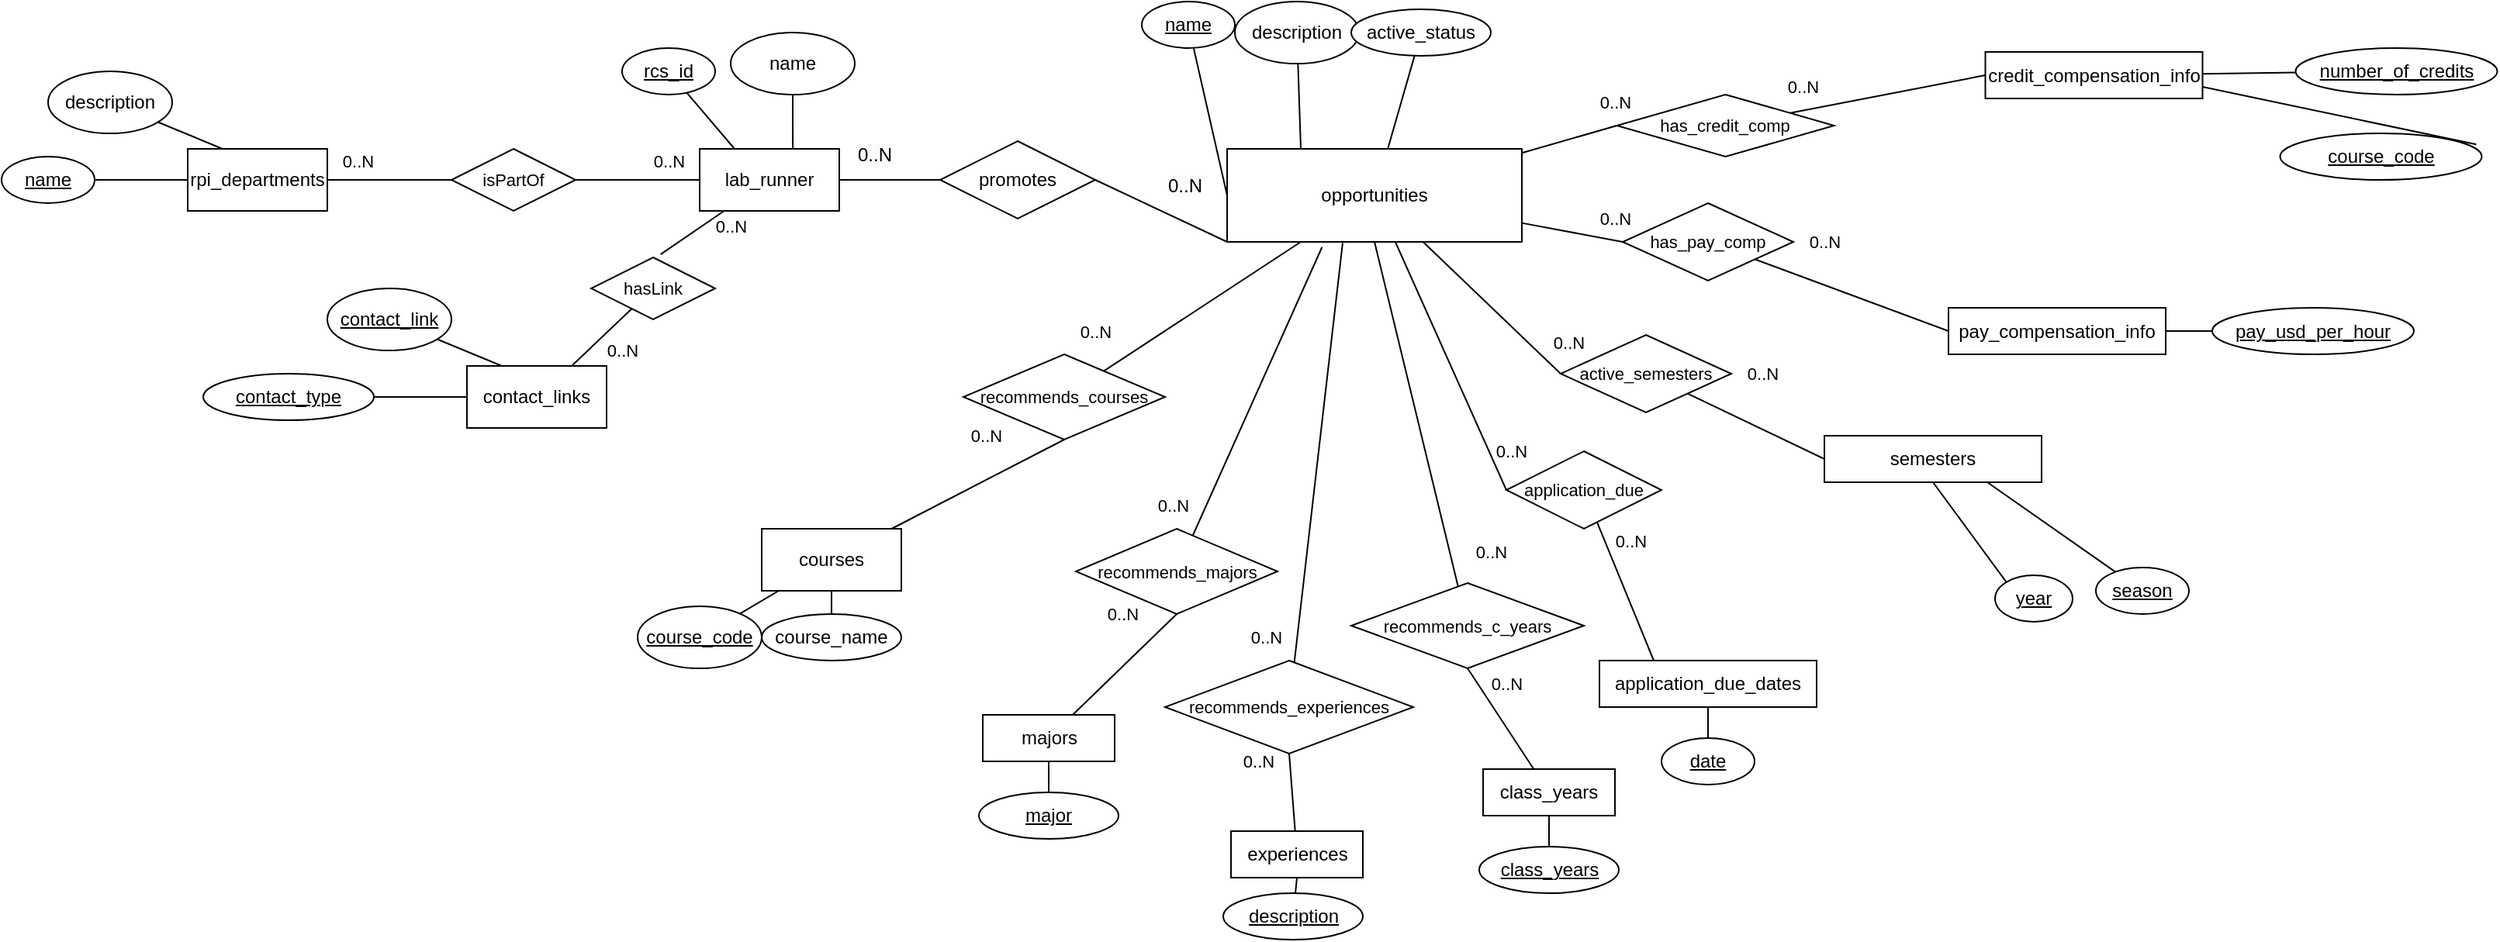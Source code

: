 <mxfile version="22.0.0" type="device">
  <diagram name="Page-1" id="n24HdKT9l4Ujf7CyrbVR">
    <mxGraphModel dx="2730" dy="771" grid="1" gridSize="10" guides="1" tooltips="1" connect="1" arrows="1" fold="1" page="1" pageScale="1" pageWidth="850" pageHeight="1100" math="0" shadow="0">
      <root>
        <mxCell id="0" />
        <mxCell id="1" parent="0" />
        <mxCell id="9Bz6uLzKAc4YuErI7Sx_-42" style="edgeStyle=none;shape=connector;rounded=0;orthogonalLoop=1;jettySize=auto;html=1;entryX=0;entryY=0.5;entryDx=0;entryDy=0;labelBackgroundColor=default;strokeColor=default;align=center;verticalAlign=middle;fontFamily=Helvetica;fontSize=11;fontColor=default;endArrow=none;endFill=0;" edge="1" parent="1" source="PWPaU8b2PSkyWPBf4VYL-1" target="9Bz6uLzKAc4YuErI7Sx_-41">
          <mxGeometry relative="1" as="geometry" />
        </mxCell>
        <mxCell id="9Bz6uLzKAc4YuErI7Sx_-44" style="edgeStyle=none;shape=connector;rounded=0;orthogonalLoop=1;jettySize=auto;html=1;labelBackgroundColor=default;strokeColor=default;align=center;verticalAlign=middle;fontFamily=Helvetica;fontSize=11;fontColor=default;endArrow=none;endFill=0;entryX=0;entryY=0.5;entryDx=0;entryDy=0;" edge="1" parent="1" source="PWPaU8b2PSkyWPBf4VYL-1" target="9Bz6uLzKAc4YuErI7Sx_-45">
          <mxGeometry relative="1" as="geometry">
            <mxPoint x="810" y="190" as="targetPoint" />
          </mxGeometry>
        </mxCell>
        <mxCell id="9Bz6uLzKAc4YuErI7Sx_-50" style="edgeStyle=none;shape=connector;rounded=0;orthogonalLoop=1;jettySize=auto;html=1;entryX=0;entryY=0.5;entryDx=0;entryDy=0;labelBackgroundColor=default;strokeColor=default;align=center;verticalAlign=middle;fontFamily=Helvetica;fontSize=11;fontColor=default;endArrow=none;endFill=0;" edge="1" parent="1" source="PWPaU8b2PSkyWPBf4VYL-1" target="9Bz6uLzKAc4YuErI7Sx_-47">
          <mxGeometry relative="1" as="geometry" />
        </mxCell>
        <mxCell id="9Bz6uLzKAc4YuErI7Sx_-52" style="edgeStyle=none;shape=connector;rounded=0;orthogonalLoop=1;jettySize=auto;html=1;entryX=0;entryY=0.5;entryDx=0;entryDy=0;labelBackgroundColor=default;strokeColor=default;align=center;verticalAlign=middle;fontFamily=Helvetica;fontSize=11;fontColor=default;endArrow=none;endFill=0;" edge="1" parent="1" source="PWPaU8b2PSkyWPBf4VYL-1" target="9Bz6uLzKAc4YuErI7Sx_-48">
          <mxGeometry relative="1" as="geometry" />
        </mxCell>
        <mxCell id="PWPaU8b2PSkyWPBf4VYL-1" value="opportunities" style="rounded=0;whiteSpace=wrap;html=1;" parent="1" vertex="1">
          <mxGeometry x="510" y="120" width="190" height="60" as="geometry" />
        </mxCell>
        <mxCell id="PWPaU8b2PSkyWPBf4VYL-3" style="rounded=0;orthogonalLoop=1;jettySize=auto;html=1;entryX=0;entryY=0.5;entryDx=0;entryDy=0;endArrow=none;endFill=0;" parent="1" source="PWPaU8b2PSkyWPBf4VYL-2" target="PWPaU8b2PSkyWPBf4VYL-1" edge="1">
          <mxGeometry relative="1" as="geometry" />
        </mxCell>
        <mxCell id="PWPaU8b2PSkyWPBf4VYL-2" value="&lt;u&gt;name&lt;/u&gt;" style="ellipse;whiteSpace=wrap;html=1;" parent="1" vertex="1">
          <mxGeometry x="455" y="25" width="60" height="30" as="geometry" />
        </mxCell>
        <mxCell id="PWPaU8b2PSkyWPBf4VYL-5" style="rounded=0;orthogonalLoop=1;jettySize=auto;html=1;entryX=0.25;entryY=0;entryDx=0;entryDy=0;endArrow=none;endFill=0;" parent="1" source="PWPaU8b2PSkyWPBf4VYL-4" target="PWPaU8b2PSkyWPBf4VYL-1" edge="1">
          <mxGeometry relative="1" as="geometry" />
        </mxCell>
        <mxCell id="PWPaU8b2PSkyWPBf4VYL-4" value="description" style="ellipse;whiteSpace=wrap;html=1;" parent="1" vertex="1">
          <mxGeometry x="515" y="25" width="80" height="40" as="geometry" />
        </mxCell>
        <mxCell id="PWPaU8b2PSkyWPBf4VYL-7" value="" style="rounded=0;orthogonalLoop=1;jettySize=auto;html=1;endArrow=none;endFill=0;" parent="1" source="PWPaU8b2PSkyWPBf4VYL-6" target="PWPaU8b2PSkyWPBf4VYL-1" edge="1">
          <mxGeometry relative="1" as="geometry" />
        </mxCell>
        <mxCell id="PWPaU8b2PSkyWPBf4VYL-6" value="active_status" style="ellipse;whiteSpace=wrap;html=1;" parent="1" vertex="1">
          <mxGeometry x="590" y="30" width="90" height="30" as="geometry" />
        </mxCell>
        <mxCell id="PWPaU8b2PSkyWPBf4VYL-9" value="rpi_departments" style="rounded=0;whiteSpace=wrap;html=1;" parent="1" vertex="1">
          <mxGeometry x="-160" y="120" width="90" height="40" as="geometry" />
        </mxCell>
        <mxCell id="PWPaU8b2PSkyWPBf4VYL-10" style="rounded=0;orthogonalLoop=1;jettySize=auto;html=1;entryX=0;entryY=0.5;entryDx=0;entryDy=0;endArrow=none;endFill=0;" parent="1" source="PWPaU8b2PSkyWPBf4VYL-11" target="PWPaU8b2PSkyWPBf4VYL-9" edge="1">
          <mxGeometry relative="1" as="geometry" />
        </mxCell>
        <mxCell id="PWPaU8b2PSkyWPBf4VYL-11" value="&lt;u&gt;name&lt;/u&gt;" style="ellipse;whiteSpace=wrap;html=1;" parent="1" vertex="1">
          <mxGeometry x="-280" y="125" width="60" height="30" as="geometry" />
        </mxCell>
        <mxCell id="PWPaU8b2PSkyWPBf4VYL-12" style="rounded=0;orthogonalLoop=1;jettySize=auto;html=1;entryX=0.25;entryY=0;entryDx=0;entryDy=0;endArrow=none;endFill=0;" parent="1" source="PWPaU8b2PSkyWPBf4VYL-13" target="PWPaU8b2PSkyWPBf4VYL-9" edge="1">
          <mxGeometry relative="1" as="geometry" />
        </mxCell>
        <mxCell id="PWPaU8b2PSkyWPBf4VYL-13" value="description" style="ellipse;whiteSpace=wrap;html=1;" parent="1" vertex="1">
          <mxGeometry x="-250" y="70" width="80" height="40" as="geometry" />
        </mxCell>
        <mxCell id="PWPaU8b2PSkyWPBf4VYL-16" value="lab_runner" style="rounded=0;whiteSpace=wrap;html=1;" parent="1" vertex="1">
          <mxGeometry x="170" y="120" width="90" height="40" as="geometry" />
        </mxCell>
        <mxCell id="PWPaU8b2PSkyWPBf4VYL-17" style="rounded=0;orthogonalLoop=1;jettySize=auto;html=1;entryX=0.25;entryY=0;entryDx=0;entryDy=0;endArrow=none;endFill=0;" parent="1" source="PWPaU8b2PSkyWPBf4VYL-18" target="PWPaU8b2PSkyWPBf4VYL-16" edge="1">
          <mxGeometry relative="1" as="geometry" />
        </mxCell>
        <mxCell id="PWPaU8b2PSkyWPBf4VYL-18" value="&lt;u&gt;rcs_id&lt;/u&gt;" style="ellipse;whiteSpace=wrap;html=1;" parent="1" vertex="1">
          <mxGeometry x="120" y="55" width="60" height="30" as="geometry" />
        </mxCell>
        <mxCell id="PWPaU8b2PSkyWPBf4VYL-19" style="rounded=0;orthogonalLoop=1;jettySize=auto;html=1;entryX=0.667;entryY=0;entryDx=0;entryDy=0;endArrow=none;endFill=0;entryPerimeter=0;" parent="1" source="PWPaU8b2PSkyWPBf4VYL-20" target="PWPaU8b2PSkyWPBf4VYL-16" edge="1">
          <mxGeometry relative="1" as="geometry" />
        </mxCell>
        <mxCell id="PWPaU8b2PSkyWPBf4VYL-20" value="name" style="ellipse;whiteSpace=wrap;html=1;" parent="1" vertex="1">
          <mxGeometry x="190" y="45" width="80" height="40" as="geometry" />
        </mxCell>
        <mxCell id="PWPaU8b2PSkyWPBf4VYL-21" value="contact_links" style="rounded=0;whiteSpace=wrap;html=1;" parent="1" vertex="1">
          <mxGeometry x="20" y="260" width="90" height="40" as="geometry" />
        </mxCell>
        <mxCell id="PWPaU8b2PSkyWPBf4VYL-22" style="rounded=0;orthogonalLoop=1;jettySize=auto;html=1;entryX=0;entryY=0.5;entryDx=0;entryDy=0;endArrow=none;endFill=0;" parent="1" source="PWPaU8b2PSkyWPBf4VYL-23" target="PWPaU8b2PSkyWPBf4VYL-21" edge="1">
          <mxGeometry relative="1" as="geometry" />
        </mxCell>
        <mxCell id="PWPaU8b2PSkyWPBf4VYL-23" value="&lt;u&gt;contact_type&lt;/u&gt;" style="ellipse;whiteSpace=wrap;html=1;" parent="1" vertex="1">
          <mxGeometry x="-150" y="265" width="110" height="30" as="geometry" />
        </mxCell>
        <mxCell id="PWPaU8b2PSkyWPBf4VYL-24" style="rounded=0;orthogonalLoop=1;jettySize=auto;html=1;entryX=0.25;entryY=0;entryDx=0;entryDy=0;endArrow=none;endFill=0;" parent="1" source="PWPaU8b2PSkyWPBf4VYL-25" target="PWPaU8b2PSkyWPBf4VYL-21" edge="1">
          <mxGeometry relative="1" as="geometry" />
        </mxCell>
        <mxCell id="PWPaU8b2PSkyWPBf4VYL-25" value="&lt;u&gt;contact_link&lt;/u&gt;" style="ellipse;whiteSpace=wrap;html=1;" parent="1" vertex="1">
          <mxGeometry x="-70" y="210" width="80" height="40" as="geometry" />
        </mxCell>
        <mxCell id="PWPaU8b2PSkyWPBf4VYL-27" style="rounded=0;orthogonalLoop=1;jettySize=auto;html=1;entryX=0.5;entryY=1;entryDx=0;entryDy=0;endArrow=none;endFill=0;" parent="1" source="PWPaU8b2PSkyWPBf4VYL-28" target="PWPaU8b2PSkyWPBf4VYL-26" edge="1">
          <mxGeometry relative="1" as="geometry" />
        </mxCell>
        <mxCell id="PWPaU8b2PSkyWPBf4VYL-28" value="course_name" style="ellipse;whiteSpace=wrap;html=1;" parent="1" vertex="1">
          <mxGeometry x="210" y="420" width="90" height="30" as="geometry" />
        </mxCell>
        <mxCell id="PWPaU8b2PSkyWPBf4VYL-29" style="rounded=0;orthogonalLoop=1;jettySize=auto;html=1;endArrow=none;endFill=0;" parent="1" source="PWPaU8b2PSkyWPBf4VYL-26" edge="1">
          <mxGeometry relative="1" as="geometry">
            <mxPoint x="240" y="380" as="targetPoint" />
          </mxGeometry>
        </mxCell>
        <mxCell id="PWPaU8b2PSkyWPBf4VYL-30" value="&lt;u&gt;course_code&lt;/u&gt;" style="ellipse;whiteSpace=wrap;html=1;" parent="1" vertex="1">
          <mxGeometry x="130" y="415" width="80" height="40" as="geometry" />
        </mxCell>
        <mxCell id="9Bz6uLzKAc4YuErI7Sx_-34" style="edgeStyle=none;shape=connector;rounded=0;orthogonalLoop=1;jettySize=auto;html=1;entryX=0.5;entryY=1;entryDx=0;entryDy=0;labelBackgroundColor=default;strokeColor=default;align=center;verticalAlign=middle;fontFamily=Helvetica;fontSize=11;fontColor=default;endArrow=none;endFill=0;" edge="1" parent="1" source="PWPaU8b2PSkyWPBf4VYL-31" target="9Bz6uLzKAc4YuErI7Sx_-21">
          <mxGeometry relative="1" as="geometry" />
        </mxCell>
        <mxCell id="PWPaU8b2PSkyWPBf4VYL-31" value="majors" style="rounded=0;whiteSpace=wrap;html=1;" parent="1" vertex="1">
          <mxGeometry x="352.5" y="485" width="85" height="30" as="geometry" />
        </mxCell>
        <mxCell id="PWPaU8b2PSkyWPBf4VYL-34" style="rounded=0;orthogonalLoop=1;jettySize=auto;html=1;endArrow=none;endFill=0;exitX=0.5;exitY=0;exitDx=0;exitDy=0;" parent="1" source="PWPaU8b2PSkyWPBf4VYL-33" target="PWPaU8b2PSkyWPBf4VYL-31" edge="1">
          <mxGeometry relative="1" as="geometry">
            <mxPoint x="402.5" y="555" as="sourcePoint" />
          </mxGeometry>
        </mxCell>
        <mxCell id="PWPaU8b2PSkyWPBf4VYL-33" value="&lt;u&gt;major&lt;/u&gt;" style="ellipse;whiteSpace=wrap;html=1;" parent="1" vertex="1">
          <mxGeometry x="350" y="535" width="90" height="30" as="geometry" />
        </mxCell>
        <mxCell id="9Bz6uLzKAc4YuErI7Sx_-37" style="edgeStyle=none;shape=connector;rounded=0;orthogonalLoop=1;jettySize=auto;html=1;entryX=0.5;entryY=1;entryDx=0;entryDy=0;labelBackgroundColor=default;strokeColor=default;align=center;verticalAlign=middle;fontFamily=Helvetica;fontSize=11;fontColor=default;endArrow=none;endFill=0;" edge="1" parent="1" source="PWPaU8b2PSkyWPBf4VYL-35" target="9Bz6uLzKAc4YuErI7Sx_-28">
          <mxGeometry relative="1" as="geometry" />
        </mxCell>
        <mxCell id="PWPaU8b2PSkyWPBf4VYL-35" value="class_years" style="rounded=0;whiteSpace=wrap;html=1;" parent="1" vertex="1">
          <mxGeometry x="675" y="520" width="85" height="30" as="geometry" />
        </mxCell>
        <mxCell id="PWPaU8b2PSkyWPBf4VYL-36" style="rounded=0;orthogonalLoop=1;jettySize=auto;html=1;entryX=0.5;entryY=1;entryDx=0;entryDy=0;endArrow=none;endFill=0;" parent="1" source="PWPaU8b2PSkyWPBf4VYL-37" target="PWPaU8b2PSkyWPBf4VYL-35" edge="1">
          <mxGeometry relative="1" as="geometry" />
        </mxCell>
        <mxCell id="PWPaU8b2PSkyWPBf4VYL-37" value="&lt;u&gt;class_years&lt;/u&gt;" style="ellipse;whiteSpace=wrap;html=1;" parent="1" vertex="1">
          <mxGeometry x="672.5" y="570" width="90" height="30" as="geometry" />
        </mxCell>
        <mxCell id="9Bz6uLzKAc4YuErI7Sx_-36" style="edgeStyle=none;shape=connector;rounded=0;orthogonalLoop=1;jettySize=auto;html=1;entryX=0.5;entryY=1;entryDx=0;entryDy=0;labelBackgroundColor=default;strokeColor=default;align=center;verticalAlign=middle;fontFamily=Helvetica;fontSize=11;fontColor=default;endArrow=none;endFill=0;" edge="1" parent="1" source="PWPaU8b2PSkyWPBf4VYL-38" target="9Bz6uLzKAc4YuErI7Sx_-26">
          <mxGeometry relative="1" as="geometry" />
        </mxCell>
        <mxCell id="PWPaU8b2PSkyWPBf4VYL-38" value="experiences" style="rounded=0;whiteSpace=wrap;html=1;" parent="1" vertex="1">
          <mxGeometry x="512.5" y="560" width="85" height="30" as="geometry" />
        </mxCell>
        <mxCell id="PWPaU8b2PSkyWPBf4VYL-39" style="rounded=0;orthogonalLoop=1;jettySize=auto;html=1;entryX=0.5;entryY=1;entryDx=0;entryDy=0;endArrow=none;endFill=0;" parent="1" source="PWPaU8b2PSkyWPBf4VYL-40" target="PWPaU8b2PSkyWPBf4VYL-38" edge="1">
          <mxGeometry relative="1" as="geometry" />
        </mxCell>
        <mxCell id="PWPaU8b2PSkyWPBf4VYL-40" value="&lt;u&gt;description&lt;/u&gt;" style="ellipse;whiteSpace=wrap;html=1;" parent="1" vertex="1">
          <mxGeometry x="507.5" y="600" width="90" height="30" as="geometry" />
        </mxCell>
        <mxCell id="PWPaU8b2PSkyWPBf4VYL-41" value="pay_compensation_info" style="rounded=0;whiteSpace=wrap;html=1;" parent="1" vertex="1">
          <mxGeometry x="975" y="222.5" width="140" height="30" as="geometry" />
        </mxCell>
        <mxCell id="PWPaU8b2PSkyWPBf4VYL-42" style="rounded=0;orthogonalLoop=1;jettySize=auto;html=1;entryX=1;entryY=0.5;entryDx=0;entryDy=0;endArrow=none;endFill=0;" parent="1" source="PWPaU8b2PSkyWPBf4VYL-43" target="PWPaU8b2PSkyWPBf4VYL-41" edge="1">
          <mxGeometry relative="1" as="geometry" />
        </mxCell>
        <mxCell id="PWPaU8b2PSkyWPBf4VYL-43" value="&lt;u&gt;pay_usd_per_hour&lt;/u&gt;" style="ellipse;whiteSpace=wrap;html=1;" parent="1" vertex="1">
          <mxGeometry x="1145" y="222.5" width="130" height="30" as="geometry" />
        </mxCell>
        <mxCell id="PWPaU8b2PSkyWPBf4VYL-44" value="credit_compensation_info" style="rounded=0;whiteSpace=wrap;html=1;" parent="1" vertex="1">
          <mxGeometry x="998.75" y="57.5" width="140" height="30" as="geometry" />
        </mxCell>
        <mxCell id="PWPaU8b2PSkyWPBf4VYL-48" value="" style="rounded=0;orthogonalLoop=1;jettySize=auto;html=1;endArrow=none;endFill=0;" parent="1" source="PWPaU8b2PSkyWPBf4VYL-45" target="PWPaU8b2PSkyWPBf4VYL-44" edge="1">
          <mxGeometry relative="1" as="geometry" />
        </mxCell>
        <mxCell id="PWPaU8b2PSkyWPBf4VYL-45" value="&lt;u&gt;number_of_credits&lt;/u&gt;" style="ellipse;whiteSpace=wrap;html=1;" parent="1" vertex="1">
          <mxGeometry x="1198.75" y="55" width="130" height="30" as="geometry" />
        </mxCell>
        <mxCell id="PWPaU8b2PSkyWPBf4VYL-47" style="rounded=0;orthogonalLoop=1;jettySize=auto;html=1;entryX=1;entryY=0.75;entryDx=0;entryDy=0;endArrow=none;endFill=0;exitX=0.973;exitY=0.238;exitDx=0;exitDy=0;exitPerimeter=0;" parent="1" source="PWPaU8b2PSkyWPBf4VYL-46" target="PWPaU8b2PSkyWPBf4VYL-44" edge="1">
          <mxGeometry relative="1" as="geometry" />
        </mxCell>
        <mxCell id="PWPaU8b2PSkyWPBf4VYL-46" value="&lt;u&gt;course_code&lt;/u&gt;" style="ellipse;whiteSpace=wrap;html=1;" parent="1" vertex="1">
          <mxGeometry x="1188.75" y="110" width="130" height="30" as="geometry" />
        </mxCell>
        <mxCell id="PWPaU8b2PSkyWPBf4VYL-51" value="application_due_dates" style="rounded=0;whiteSpace=wrap;html=1;" parent="1" vertex="1">
          <mxGeometry x="750" y="450" width="140" height="30" as="geometry" />
        </mxCell>
        <mxCell id="PWPaU8b2PSkyWPBf4VYL-52" style="rounded=0;orthogonalLoop=1;jettySize=auto;html=1;entryX=0.5;entryY=1;entryDx=0;entryDy=0;endArrow=none;endFill=0;" parent="1" source="PWPaU8b2PSkyWPBf4VYL-53" target="PWPaU8b2PSkyWPBf4VYL-51" edge="1">
          <mxGeometry relative="1" as="geometry">
            <mxPoint x="820" y="525" as="sourcePoint" />
          </mxGeometry>
        </mxCell>
        <mxCell id="PWPaU8b2PSkyWPBf4VYL-54" value="semesters" style="rounded=0;whiteSpace=wrap;html=1;" parent="1" vertex="1">
          <mxGeometry x="895" y="305" width="140" height="30" as="geometry" />
        </mxCell>
        <mxCell id="PWPaU8b2PSkyWPBf4VYL-55" value="" style="rounded=0;orthogonalLoop=1;jettySize=auto;html=1;endArrow=none;endFill=0;entryX=0.75;entryY=1;entryDx=0;entryDy=0;" parent="1" source="PWPaU8b2PSkyWPBf4VYL-56" target="PWPaU8b2PSkyWPBf4VYL-54" edge="1">
          <mxGeometry relative="1" as="geometry">
            <mxPoint x="1103.333" y="435.0" as="targetPoint" />
          </mxGeometry>
        </mxCell>
        <mxCell id="PWPaU8b2PSkyWPBf4VYL-56" value="&lt;u&gt;season&lt;/u&gt;" style="ellipse;whiteSpace=wrap;html=1;" parent="1" vertex="1">
          <mxGeometry x="1070" y="390" width="60" height="30" as="geometry" />
        </mxCell>
        <mxCell id="PWPaU8b2PSkyWPBf4VYL-57" style="rounded=0;orthogonalLoop=1;jettySize=auto;html=1;entryX=0.5;entryY=1;entryDx=0;entryDy=0;endArrow=none;endFill=0;exitX=0;exitY=0;exitDx=0;exitDy=0;" parent="1" source="PWPaU8b2PSkyWPBf4VYL-58" target="PWPaU8b2PSkyWPBf4VYL-54" edge="1">
          <mxGeometry relative="1" as="geometry">
            <mxPoint x="1062.3" y="434.34" as="targetPoint" />
          </mxGeometry>
        </mxCell>
        <mxCell id="PWPaU8b2PSkyWPBf4VYL-58" value="&lt;u&gt;year&lt;/u&gt;" style="ellipse;whiteSpace=wrap;html=1;" parent="1" vertex="1">
          <mxGeometry x="1005" y="395" width="50" height="30" as="geometry" />
        </mxCell>
        <mxCell id="9Bz6uLzKAc4YuErI7Sx_-2" style="rounded=0;orthogonalLoop=1;jettySize=auto;html=1;endArrow=none;endFill=0;exitX=0;exitY=0.5;exitDx=0;exitDy=0;" edge="1" parent="1" source="9Bz6uLzKAc4YuErI7Sx_-1" target="PWPaU8b2PSkyWPBf4VYL-16">
          <mxGeometry relative="1" as="geometry" />
        </mxCell>
        <mxCell id="9Bz6uLzKAc4YuErI7Sx_-5" style="edgeStyle=none;shape=connector;rounded=0;orthogonalLoop=1;jettySize=auto;html=1;entryX=0;entryY=1;entryDx=0;entryDy=0;labelBackgroundColor=default;strokeColor=default;align=center;verticalAlign=middle;fontFamily=Helvetica;fontSize=11;fontColor=default;endArrow=none;endFill=0;exitX=1;exitY=0.5;exitDx=0;exitDy=0;" edge="1" parent="1" source="9Bz6uLzKAc4YuErI7Sx_-1" target="PWPaU8b2PSkyWPBf4VYL-1">
          <mxGeometry relative="1" as="geometry" />
        </mxCell>
        <mxCell id="9Bz6uLzKAc4YuErI7Sx_-1" value="promotes" style="rhombus;whiteSpace=wrap;html=1;" vertex="1" parent="1">
          <mxGeometry x="325" y="115" width="100" height="50" as="geometry" />
        </mxCell>
        <mxCell id="9Bz6uLzKAc4YuErI7Sx_-6" value="&lt;span style=&quot;color: rgb(0, 0, 0); font-family: Helvetica; font-size: 12px; font-style: normal; font-variant-ligatures: normal; font-variant-caps: normal; font-weight: 400; letter-spacing: normal; orphans: 2; text-align: center; text-indent: 0px; text-transform: none; widows: 2; word-spacing: 0px; -webkit-text-stroke-width: 0px; background-color: rgb(251, 251, 251); text-decoration-thickness: initial; text-decoration-style: initial; text-decoration-color: initial; float: none; display: inline !important;&quot;&gt;0..N&lt;/span&gt;" style="text;whiteSpace=wrap;html=1;fontSize=11;fontFamily=Helvetica;fontColor=default;" vertex="1" parent="1">
          <mxGeometry x="270" y="110" width="30" height="20" as="geometry" />
        </mxCell>
        <mxCell id="9Bz6uLzKAc4YuErI7Sx_-7" value="&lt;span style=&quot;color: rgb(0, 0, 0); font-family: Helvetica; font-size: 12px; font-style: normal; font-variant-ligatures: normal; font-variant-caps: normal; font-weight: 400; letter-spacing: normal; orphans: 2; text-align: center; text-indent: 0px; text-transform: none; widows: 2; word-spacing: 0px; -webkit-text-stroke-width: 0px; background-color: rgb(251, 251, 251); text-decoration-thickness: initial; text-decoration-style: initial; text-decoration-color: initial; float: none; display: inline !important;&quot;&gt;0..N&lt;/span&gt;" style="text;whiteSpace=wrap;html=1;fontSize=11;fontFamily=Helvetica;fontColor=default;" vertex="1" parent="1">
          <mxGeometry x="470" y="130" width="30" height="30" as="geometry" />
        </mxCell>
        <mxCell id="9Bz6uLzKAc4YuErI7Sx_-9" style="edgeStyle=none;shape=connector;rounded=0;orthogonalLoop=1;jettySize=auto;html=1;labelBackgroundColor=default;strokeColor=default;align=center;verticalAlign=middle;fontFamily=Helvetica;fontSize=11;fontColor=default;endArrow=none;endFill=0;" edge="1" parent="1" source="9Bz6uLzKAc4YuErI7Sx_-8" target="PWPaU8b2PSkyWPBf4VYL-16">
          <mxGeometry relative="1" as="geometry" />
        </mxCell>
        <mxCell id="9Bz6uLzKAc4YuErI7Sx_-10" style="edgeStyle=none;shape=connector;rounded=0;orthogonalLoop=1;jettySize=auto;html=1;entryX=1;entryY=0.5;entryDx=0;entryDy=0;labelBackgroundColor=default;strokeColor=default;align=center;verticalAlign=middle;fontFamily=Helvetica;fontSize=11;fontColor=default;endArrow=none;endFill=0;" edge="1" parent="1" source="9Bz6uLzKAc4YuErI7Sx_-8" target="PWPaU8b2PSkyWPBf4VYL-9">
          <mxGeometry relative="1" as="geometry" />
        </mxCell>
        <mxCell id="9Bz6uLzKAc4YuErI7Sx_-8" value="isPartOf" style="rhombus;whiteSpace=wrap;html=1;fontFamily=Helvetica;fontSize=11;fontColor=default;" vertex="1" parent="1">
          <mxGeometry x="10" y="120" width="80" height="40" as="geometry" />
        </mxCell>
        <mxCell id="9Bz6uLzKAc4YuErI7Sx_-11" value="0..N" style="text;html=1;strokeColor=none;fillColor=none;align=center;verticalAlign=middle;whiteSpace=wrap;rounded=0;fontSize=11;fontFamily=Helvetica;fontColor=default;" vertex="1" parent="1">
          <mxGeometry x="-70" y="115" width="40" height="25" as="geometry" />
        </mxCell>
        <mxCell id="9Bz6uLzKAc4YuErI7Sx_-12" value="0..N" style="text;html=1;align=center;verticalAlign=middle;resizable=0;points=[];autosize=1;strokeColor=none;fillColor=none;fontSize=11;fontFamily=Helvetica;fontColor=default;" vertex="1" parent="1">
          <mxGeometry x="130" y="112.5" width="40" height="30" as="geometry" />
        </mxCell>
        <mxCell id="9Bz6uLzKAc4YuErI7Sx_-16" style="edgeStyle=none;shape=connector;rounded=0;orthogonalLoop=1;jettySize=auto;html=1;entryX=0.75;entryY=0;entryDx=0;entryDy=0;labelBackgroundColor=default;strokeColor=default;align=center;verticalAlign=middle;fontFamily=Helvetica;fontSize=11;fontColor=default;endArrow=none;endFill=0;" edge="1" parent="1" source="9Bz6uLzKAc4YuErI7Sx_-13" target="PWPaU8b2PSkyWPBf4VYL-21">
          <mxGeometry relative="1" as="geometry" />
        </mxCell>
        <mxCell id="9Bz6uLzKAc4YuErI7Sx_-13" value="hasLink" style="rhombus;whiteSpace=wrap;html=1;fontFamily=Helvetica;fontSize=11;fontColor=default;" vertex="1" parent="1">
          <mxGeometry x="100" y="190" width="80" height="40" as="geometry" />
        </mxCell>
        <mxCell id="9Bz6uLzKAc4YuErI7Sx_-14" style="edgeStyle=none;shape=connector;rounded=0;orthogonalLoop=1;jettySize=auto;html=1;entryX=0.56;entryY=-0.048;entryDx=0;entryDy=0;entryPerimeter=0;labelBackgroundColor=default;strokeColor=default;align=center;verticalAlign=middle;fontFamily=Helvetica;fontSize=11;fontColor=default;endArrow=none;endFill=0;" edge="1" parent="1" source="PWPaU8b2PSkyWPBf4VYL-16" target="9Bz6uLzKAc4YuErI7Sx_-13">
          <mxGeometry relative="1" as="geometry" />
        </mxCell>
        <mxCell id="9Bz6uLzKAc4YuErI7Sx_-15" value="0..N" style="text;html=1;align=center;verticalAlign=middle;resizable=0;points=[];autosize=1;strokeColor=none;fillColor=none;fontSize=11;fontFamily=Helvetica;fontColor=default;" vertex="1" parent="1">
          <mxGeometry x="170" y="155" width="40" height="30" as="geometry" />
        </mxCell>
        <mxCell id="9Bz6uLzKAc4YuErI7Sx_-17" value="0..N" style="text;html=1;align=center;verticalAlign=middle;resizable=0;points=[];autosize=1;strokeColor=none;fillColor=none;fontSize=11;fontFamily=Helvetica;fontColor=default;" vertex="1" parent="1">
          <mxGeometry x="100" y="235" width="40" height="30" as="geometry" />
        </mxCell>
        <mxCell id="9Bz6uLzKAc4YuErI7Sx_-32" style="edgeStyle=none;shape=connector;rounded=0;orthogonalLoop=1;jettySize=auto;html=1;entryX=0.25;entryY=1;entryDx=0;entryDy=0;labelBackgroundColor=default;strokeColor=default;align=center;verticalAlign=middle;fontFamily=Helvetica;fontSize=11;fontColor=default;endArrow=none;endFill=0;" edge="1" parent="1" source="9Bz6uLzKAc4YuErI7Sx_-19" target="PWPaU8b2PSkyWPBf4VYL-1">
          <mxGeometry relative="1" as="geometry" />
        </mxCell>
        <mxCell id="9Bz6uLzKAc4YuErI7Sx_-19" value="recommends_courses" style="rhombus;whiteSpace=wrap;html=1;fontFamily=Helvetica;fontSize=11;fontColor=default;" vertex="1" parent="1">
          <mxGeometry x="340" y="252.5" width="130" height="55" as="geometry" />
        </mxCell>
        <mxCell id="9Bz6uLzKAc4YuErI7Sx_-33" style="edgeStyle=none;shape=connector;rounded=0;orthogonalLoop=1;jettySize=auto;html=1;entryX=0.322;entryY=1.056;entryDx=0;entryDy=0;labelBackgroundColor=default;strokeColor=default;align=center;verticalAlign=middle;fontFamily=Helvetica;fontSize=11;fontColor=default;endArrow=none;endFill=0;entryPerimeter=0;" edge="1" parent="1" source="9Bz6uLzKAc4YuErI7Sx_-21" target="PWPaU8b2PSkyWPBf4VYL-1">
          <mxGeometry relative="1" as="geometry" />
        </mxCell>
        <mxCell id="9Bz6uLzKAc4YuErI7Sx_-21" value="recommends_majors" style="rhombus;whiteSpace=wrap;html=1;fontFamily=Helvetica;fontSize=11;fontColor=default;" vertex="1" parent="1">
          <mxGeometry x="412.5" y="365" width="130" height="55" as="geometry" />
        </mxCell>
        <mxCell id="9Bz6uLzKAc4YuErI7Sx_-23" value="" style="rounded=0;orthogonalLoop=1;jettySize=auto;html=1;endArrow=none;endFill=0;" edge="1" parent="1" source="PWPaU8b2PSkyWPBf4VYL-30" target="PWPaU8b2PSkyWPBf4VYL-26">
          <mxGeometry relative="1" as="geometry">
            <mxPoint x="182" y="392" as="sourcePoint" />
            <mxPoint x="240" y="380" as="targetPoint" />
          </mxGeometry>
        </mxCell>
        <mxCell id="9Bz6uLzKAc4YuErI7Sx_-31" style="edgeStyle=none;shape=connector;rounded=0;orthogonalLoop=1;jettySize=auto;html=1;entryX=0.5;entryY=1;entryDx=0;entryDy=0;labelBackgroundColor=default;strokeColor=default;align=center;verticalAlign=middle;fontFamily=Helvetica;fontSize=11;fontColor=default;endArrow=none;endFill=0;" edge="1" parent="1" source="PWPaU8b2PSkyWPBf4VYL-26" target="9Bz6uLzKAc4YuErI7Sx_-19">
          <mxGeometry relative="1" as="geometry" />
        </mxCell>
        <mxCell id="PWPaU8b2PSkyWPBf4VYL-26" value="courses" style="rounded=0;whiteSpace=wrap;html=1;" parent="1" vertex="1">
          <mxGeometry x="210" y="365" width="90" height="40" as="geometry" />
        </mxCell>
        <mxCell id="9Bz6uLzKAc4YuErI7Sx_-26" value="recommends_experiences" style="rhombus;whiteSpace=wrap;html=1;fontFamily=Helvetica;fontSize=11;fontColor=default;" vertex="1" parent="1">
          <mxGeometry x="470" y="450" width="160" height="60" as="geometry" />
        </mxCell>
        <mxCell id="9Bz6uLzKAc4YuErI7Sx_-38" style="edgeStyle=none;shape=connector;rounded=0;orthogonalLoop=1;jettySize=auto;html=1;entryX=0.5;entryY=1;entryDx=0;entryDy=0;labelBackgroundColor=default;strokeColor=default;align=center;verticalAlign=middle;fontFamily=Helvetica;fontSize=11;fontColor=default;endArrow=none;endFill=0;" edge="1" parent="1" source="9Bz6uLzKAc4YuErI7Sx_-28" target="PWPaU8b2PSkyWPBf4VYL-1">
          <mxGeometry relative="1" as="geometry" />
        </mxCell>
        <mxCell id="9Bz6uLzKAc4YuErI7Sx_-28" value="recommends_c_years" style="rhombus;whiteSpace=wrap;html=1;fontFamily=Helvetica;fontSize=11;fontColor=default;" vertex="1" parent="1">
          <mxGeometry x="590" y="400" width="150" height="55" as="geometry" />
        </mxCell>
        <mxCell id="9Bz6uLzKAc4YuErI7Sx_-30" value="" style="rounded=0;orthogonalLoop=1;jettySize=auto;html=1;entryX=0.5;entryY=1;entryDx=0;entryDy=0;endArrow=none;endFill=0;" edge="1" parent="1" target="PWPaU8b2PSkyWPBf4VYL-53">
          <mxGeometry relative="1" as="geometry">
            <mxPoint x="820" y="525" as="sourcePoint" />
            <mxPoint x="820" y="480" as="targetPoint" />
          </mxGeometry>
        </mxCell>
        <mxCell id="PWPaU8b2PSkyWPBf4VYL-53" value="&lt;u&gt;date&lt;/u&gt;" style="ellipse;whiteSpace=wrap;html=1;" parent="1" vertex="1">
          <mxGeometry x="790" y="500" width="60" height="30" as="geometry" />
        </mxCell>
        <mxCell id="9Bz6uLzKAc4YuErI7Sx_-35" style="edgeStyle=none;shape=connector;rounded=0;orthogonalLoop=1;jettySize=auto;html=1;entryX=0.392;entryY=1.011;entryDx=0;entryDy=0;entryPerimeter=0;labelBackgroundColor=default;strokeColor=default;align=center;verticalAlign=middle;fontFamily=Helvetica;fontSize=11;fontColor=default;endArrow=none;endFill=0;" edge="1" parent="1" source="9Bz6uLzKAc4YuErI7Sx_-26" target="PWPaU8b2PSkyWPBf4VYL-1">
          <mxGeometry relative="1" as="geometry" />
        </mxCell>
        <mxCell id="9Bz6uLzKAc4YuErI7Sx_-43" style="edgeStyle=none;shape=connector;rounded=0;orthogonalLoop=1;jettySize=auto;html=1;entryX=0.25;entryY=0;entryDx=0;entryDy=0;labelBackgroundColor=default;strokeColor=default;align=center;verticalAlign=middle;fontFamily=Helvetica;fontSize=11;fontColor=default;endArrow=none;endFill=0;" edge="1" parent="1" source="9Bz6uLzKAc4YuErI7Sx_-41" target="PWPaU8b2PSkyWPBf4VYL-51">
          <mxGeometry relative="1" as="geometry" />
        </mxCell>
        <mxCell id="9Bz6uLzKAc4YuErI7Sx_-41" value="application_due" style="rhombus;whiteSpace=wrap;html=1;fontFamily=Helvetica;fontSize=11;fontColor=default;" vertex="1" parent="1">
          <mxGeometry x="690" y="315" width="100" height="50" as="geometry" />
        </mxCell>
        <mxCell id="9Bz6uLzKAc4YuErI7Sx_-46" style="edgeStyle=none;shape=connector;rounded=0;orthogonalLoop=1;jettySize=auto;html=1;entryX=0;entryY=0.5;entryDx=0;entryDy=0;labelBackgroundColor=default;strokeColor=default;align=center;verticalAlign=middle;fontFamily=Helvetica;fontSize=11;fontColor=default;endArrow=none;endFill=0;" edge="1" parent="1" source="9Bz6uLzKAc4YuErI7Sx_-45" target="PWPaU8b2PSkyWPBf4VYL-54">
          <mxGeometry relative="1" as="geometry" />
        </mxCell>
        <mxCell id="9Bz6uLzKAc4YuErI7Sx_-45" value="active_semesters" style="rhombus;whiteSpace=wrap;html=1;fontFamily=Helvetica;fontSize=11;fontColor=default;" vertex="1" parent="1">
          <mxGeometry x="725" y="240" width="110" height="50" as="geometry" />
        </mxCell>
        <mxCell id="9Bz6uLzKAc4YuErI7Sx_-51" style="edgeStyle=none;shape=connector;rounded=0;orthogonalLoop=1;jettySize=auto;html=1;entryX=0;entryY=0.5;entryDx=0;entryDy=0;labelBackgroundColor=default;strokeColor=default;align=center;verticalAlign=middle;fontFamily=Helvetica;fontSize=11;fontColor=default;endArrow=none;endFill=0;" edge="1" parent="1" source="9Bz6uLzKAc4YuErI7Sx_-47" target="PWPaU8b2PSkyWPBf4VYL-41">
          <mxGeometry relative="1" as="geometry" />
        </mxCell>
        <mxCell id="9Bz6uLzKAc4YuErI7Sx_-47" value="has_pay_comp" style="rhombus;whiteSpace=wrap;html=1;fontFamily=Helvetica;fontSize=11;fontColor=default;" vertex="1" parent="1">
          <mxGeometry x="765" y="155" width="110" height="50" as="geometry" />
        </mxCell>
        <mxCell id="9Bz6uLzKAc4YuErI7Sx_-53" style="edgeStyle=none;shape=connector;rounded=0;orthogonalLoop=1;jettySize=auto;html=1;entryX=0;entryY=0.5;entryDx=0;entryDy=0;labelBackgroundColor=default;strokeColor=default;align=center;verticalAlign=middle;fontFamily=Helvetica;fontSize=11;fontColor=default;endArrow=none;endFill=0;" edge="1" parent="1" source="9Bz6uLzKAc4YuErI7Sx_-48" target="PWPaU8b2PSkyWPBf4VYL-44">
          <mxGeometry relative="1" as="geometry" />
        </mxCell>
        <mxCell id="9Bz6uLzKAc4YuErI7Sx_-48" value="has_credit_comp" style="rhombus;whiteSpace=wrap;html=1;fontFamily=Helvetica;fontSize=11;fontColor=default;" vertex="1" parent="1">
          <mxGeometry x="761.25" y="85" width="140" height="40" as="geometry" />
        </mxCell>
        <mxCell id="9Bz6uLzKAc4YuErI7Sx_-54" value="0..N" style="text;html=1;strokeColor=none;fillColor=none;align=center;verticalAlign=middle;whiteSpace=wrap;rounded=0;fontSize=11;fontFamily=Helvetica;fontColor=default;" vertex="1" parent="1">
          <mxGeometry x="325" y="290" width="60" height="30" as="geometry" />
        </mxCell>
        <mxCell id="9Bz6uLzKAc4YuErI7Sx_-55" value="0..N" style="text;html=1;align=center;verticalAlign=middle;resizable=0;points=[];autosize=1;strokeColor=none;fillColor=none;fontSize=11;fontFamily=Helvetica;fontColor=default;" vertex="1" parent="1">
          <mxGeometry x="405" y="222.5" width="40" height="30" as="geometry" />
        </mxCell>
        <mxCell id="9Bz6uLzKAc4YuErI7Sx_-57" value="0..N" style="text;html=1;strokeColor=none;fillColor=none;align=center;verticalAlign=middle;whiteSpace=wrap;rounded=0;fontSize=11;fontFamily=Helvetica;fontColor=default;" vertex="1" parent="1">
          <mxGeometry x="412.5" y="405" width="60" height="30" as="geometry" />
        </mxCell>
        <mxCell id="9Bz6uLzKAc4YuErI7Sx_-59" value="0..N" style="text;html=1;align=center;verticalAlign=middle;resizable=0;points=[];autosize=1;strokeColor=none;fillColor=none;fontSize=11;fontFamily=Helvetica;fontColor=default;" vertex="1" parent="1">
          <mxGeometry x="455" y="335" width="40" height="30" as="geometry" />
        </mxCell>
        <mxCell id="9Bz6uLzKAc4YuErI7Sx_-60" value="0..N" style="text;html=1;align=center;verticalAlign=middle;resizable=0;points=[];autosize=1;strokeColor=none;fillColor=none;fontSize=11;fontFamily=Helvetica;fontColor=default;" vertex="1" parent="1">
          <mxGeometry x="510" y="500" width="40" height="30" as="geometry" />
        </mxCell>
        <mxCell id="9Bz6uLzKAc4YuErI7Sx_-61" value="0..N" style="text;html=1;align=center;verticalAlign=middle;resizable=0;points=[];autosize=1;strokeColor=none;fillColor=none;fontSize=11;fontFamily=Helvetica;fontColor=default;" vertex="1" parent="1">
          <mxGeometry x="515" y="420" width="40" height="30" as="geometry" />
        </mxCell>
        <mxCell id="9Bz6uLzKAc4YuErI7Sx_-62" value="0..N" style="text;html=1;align=center;verticalAlign=middle;resizable=0;points=[];autosize=1;strokeColor=none;fillColor=none;fontSize=11;fontFamily=Helvetica;fontColor=default;" vertex="1" parent="1">
          <mxGeometry x="670" y="450" width="40" height="30" as="geometry" />
        </mxCell>
        <mxCell id="9Bz6uLzKAc4YuErI7Sx_-63" value="0..N" style="text;html=1;align=center;verticalAlign=middle;resizable=0;points=[];autosize=1;strokeColor=none;fillColor=none;fontSize=11;fontFamily=Helvetica;fontColor=default;" vertex="1" parent="1">
          <mxGeometry x="660" y="365" width="40" height="30" as="geometry" />
        </mxCell>
        <mxCell id="9Bz6uLzKAc4YuErI7Sx_-64" value="0..N" style="text;html=1;align=center;verticalAlign=middle;resizable=0;points=[];autosize=1;strokeColor=none;fillColor=none;fontSize=11;fontFamily=Helvetica;fontColor=default;" vertex="1" parent="1">
          <mxGeometry x="750" y="358" width="40" height="30" as="geometry" />
        </mxCell>
        <mxCell id="9Bz6uLzKAc4YuErI7Sx_-65" value="0..N" style="text;html=1;align=center;verticalAlign=middle;resizable=0;points=[];autosize=1;strokeColor=none;fillColor=none;fontSize=11;fontFamily=Helvetica;fontColor=default;" vertex="1" parent="1">
          <mxGeometry x="672.5" y="300" width="40" height="30" as="geometry" />
        </mxCell>
        <mxCell id="9Bz6uLzKAc4YuErI7Sx_-66" value="0..N" style="text;html=1;align=center;verticalAlign=middle;resizable=0;points=[];autosize=1;strokeColor=none;fillColor=none;fontSize=11;fontFamily=Helvetica;fontColor=default;" vertex="1" parent="1">
          <mxGeometry x="835" y="250" width="40" height="30" as="geometry" />
        </mxCell>
        <mxCell id="9Bz6uLzKAc4YuErI7Sx_-67" value="0..N" style="text;html=1;align=center;verticalAlign=middle;resizable=0;points=[];autosize=1;strokeColor=none;fillColor=none;fontSize=11;fontFamily=Helvetica;fontColor=default;" vertex="1" parent="1">
          <mxGeometry x="710" y="230" width="40" height="30" as="geometry" />
        </mxCell>
        <mxCell id="9Bz6uLzKAc4YuErI7Sx_-68" value="0..N" style="text;html=1;align=center;verticalAlign=middle;resizable=0;points=[];autosize=1;strokeColor=none;fillColor=none;fontSize=11;fontFamily=Helvetica;fontColor=default;" vertex="1" parent="1">
          <mxGeometry x="875" y="165" width="40" height="30" as="geometry" />
        </mxCell>
        <mxCell id="9Bz6uLzKAc4YuErI7Sx_-69" value="0..N" style="text;html=1;align=center;verticalAlign=middle;resizable=0;points=[];autosize=1;strokeColor=none;fillColor=none;fontSize=11;fontFamily=Helvetica;fontColor=default;" vertex="1" parent="1">
          <mxGeometry x="740" y="150" width="40" height="30" as="geometry" />
        </mxCell>
        <mxCell id="9Bz6uLzKAc4YuErI7Sx_-70" value="0..N" style="text;html=1;align=center;verticalAlign=middle;resizable=0;points=[];autosize=1;strokeColor=none;fillColor=none;fontSize=11;fontFamily=Helvetica;fontColor=default;" vertex="1" parent="1">
          <mxGeometry x="861.25" y="65" width="40" height="30" as="geometry" />
        </mxCell>
        <mxCell id="9Bz6uLzKAc4YuErI7Sx_-71" value="0..N" style="text;html=1;align=center;verticalAlign=middle;resizable=0;points=[];autosize=1;strokeColor=none;fillColor=none;fontSize=11;fontFamily=Helvetica;fontColor=default;" vertex="1" parent="1">
          <mxGeometry x="740" y="75" width="40" height="30" as="geometry" />
        </mxCell>
      </root>
    </mxGraphModel>
  </diagram>
</mxfile>
